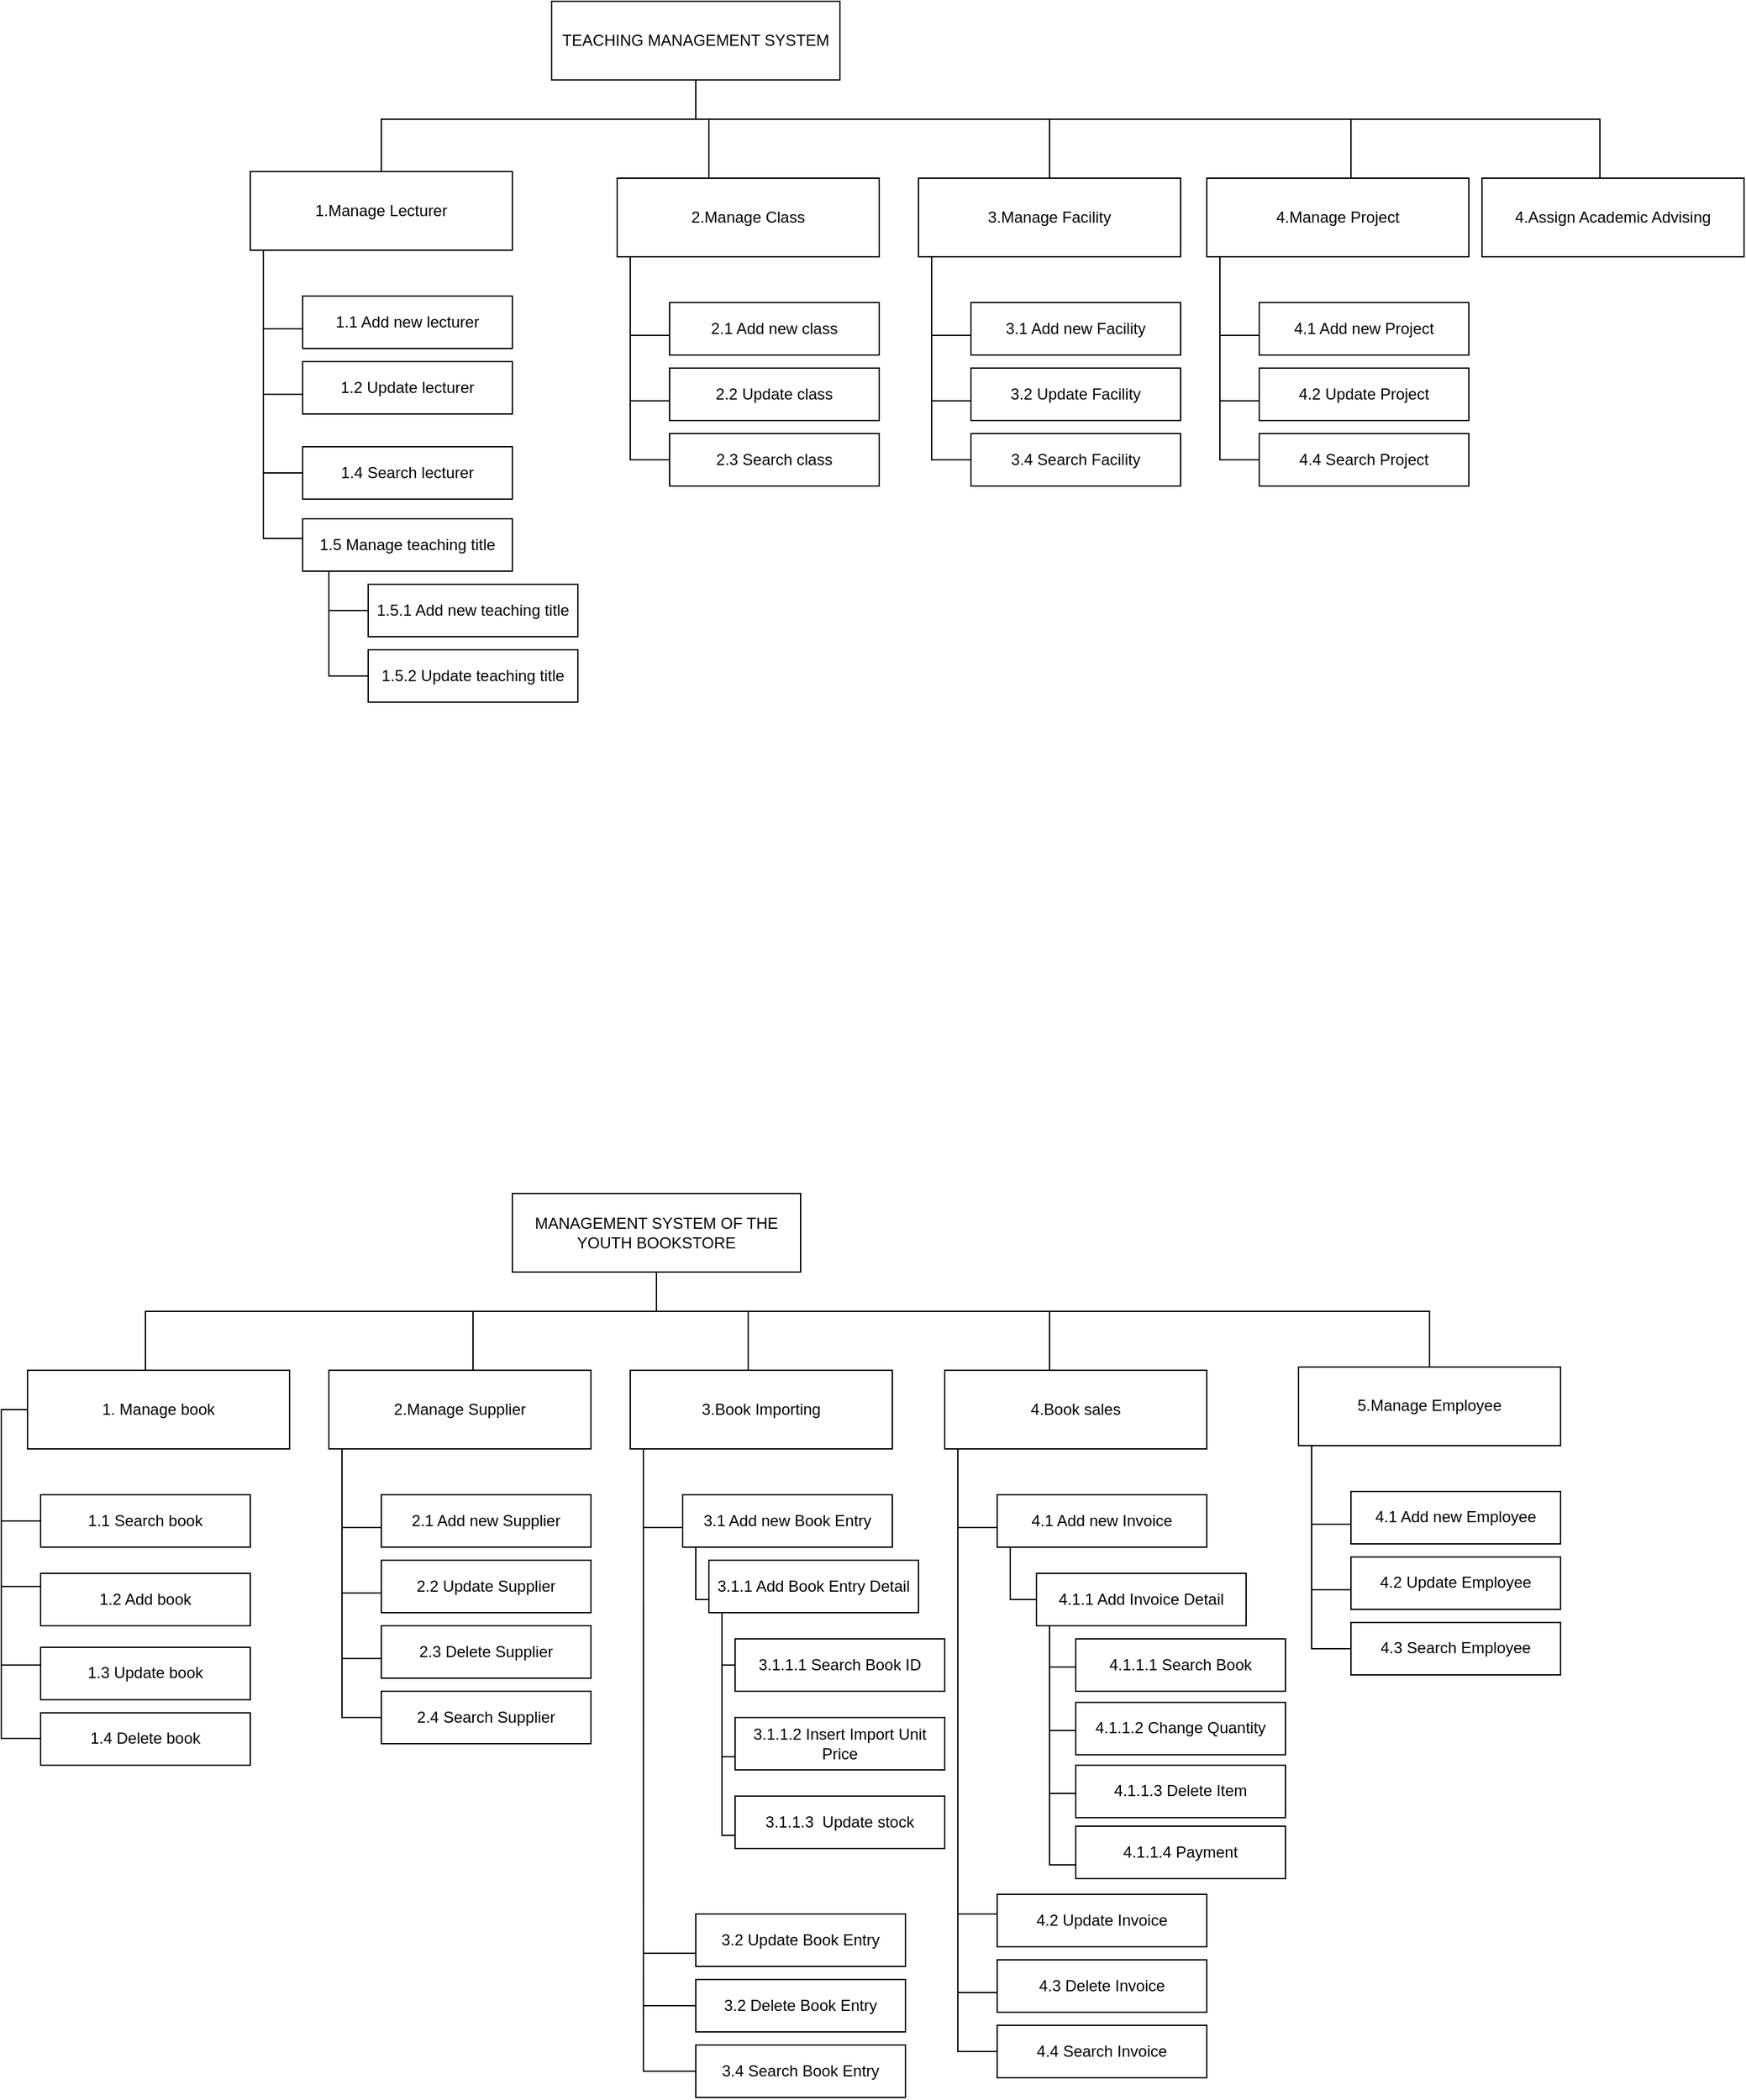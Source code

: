 <mxfile version="24.0.7" type="github">
  <diagram name="Page-1" id="-aXR3FrqBCDi08cUt0UD">
    <mxGraphModel dx="979" dy="523" grid="1" gridSize="10" guides="1" tooltips="1" connect="1" arrows="1" fold="1" page="1" pageScale="1" pageWidth="1100" pageHeight="850" math="0" shadow="0">
      <root>
        <mxCell id="0" />
        <mxCell id="1" parent="0" />
        <mxCell id="pVhsyQmwhBmhRLSk4NZo-1" value="TEACHING MANAGEMENT SYSTEM" style="rounded=0;whiteSpace=wrap;html=1;" parent="1" vertex="1">
          <mxGeometry x="450" y="10" width="220" height="60" as="geometry" />
        </mxCell>
        <mxCell id="pVhsyQmwhBmhRLSk4NZo-5" style="edgeStyle=orthogonalEdgeStyle;rounded=0;orthogonalLoop=1;jettySize=auto;html=1;endArrow=none;endFill=0;" parent="1" source="pVhsyQmwhBmhRLSk4NZo-2" target="pVhsyQmwhBmhRLSk4NZo-4" edge="1">
          <mxGeometry relative="1" as="geometry">
            <Array as="points">
              <mxPoint x="230" y="260" />
            </Array>
          </mxGeometry>
        </mxCell>
        <mxCell id="pVhsyQmwhBmhRLSk4NZo-2" value="1.Manage Lecturer" style="rounded=0;whiteSpace=wrap;html=1;" parent="1" vertex="1">
          <mxGeometry x="220" y="140" width="200" height="60" as="geometry" />
        </mxCell>
        <mxCell id="pVhsyQmwhBmhRLSk4NZo-3" value="" style="endArrow=none;html=1;rounded=0;edgeStyle=orthogonalEdgeStyle;" parent="1" source="pVhsyQmwhBmhRLSk4NZo-2" target="pVhsyQmwhBmhRLSk4NZo-1" edge="1">
          <mxGeometry width="50" height="50" relative="1" as="geometry">
            <mxPoint x="440" y="180" as="sourcePoint" />
            <mxPoint x="490" y="130" as="targetPoint" />
            <Array as="points">
              <mxPoint x="320" y="100" />
              <mxPoint x="560" y="100" />
            </Array>
          </mxGeometry>
        </mxCell>
        <mxCell id="pVhsyQmwhBmhRLSk4NZo-4" value="1.1 Add new lecturer" style="rounded=0;whiteSpace=wrap;html=1;" parent="1" vertex="1">
          <mxGeometry x="260" y="235" width="160" height="40" as="geometry" />
        </mxCell>
        <mxCell id="pVhsyQmwhBmhRLSk4NZo-6" value="1.2 Update lecturer" style="rounded=0;whiteSpace=wrap;html=1;" parent="1" vertex="1">
          <mxGeometry x="260" y="285" width="160" height="40" as="geometry" />
        </mxCell>
        <mxCell id="pVhsyQmwhBmhRLSk4NZo-8" value="1.4 Search lecturer" style="rounded=0;whiteSpace=wrap;html=1;" parent="1" vertex="1">
          <mxGeometry x="260" y="350" width="160" height="40" as="geometry" />
        </mxCell>
        <mxCell id="pVhsyQmwhBmhRLSk4NZo-9" style="edgeStyle=orthogonalEdgeStyle;rounded=0;orthogonalLoop=1;jettySize=auto;html=1;endArrow=none;endFill=0;" parent="1" source="pVhsyQmwhBmhRLSk4NZo-2" target="pVhsyQmwhBmhRLSk4NZo-6" edge="1">
          <mxGeometry relative="1" as="geometry">
            <mxPoint x="240" y="210" as="sourcePoint" />
            <mxPoint x="270" y="280" as="targetPoint" />
            <Array as="points">
              <mxPoint x="230" y="310" />
            </Array>
          </mxGeometry>
        </mxCell>
        <mxCell id="pVhsyQmwhBmhRLSk4NZo-11" style="edgeStyle=orthogonalEdgeStyle;rounded=0;orthogonalLoop=1;jettySize=auto;html=1;endArrow=none;endFill=0;" parent="1" source="pVhsyQmwhBmhRLSk4NZo-2" target="pVhsyQmwhBmhRLSk4NZo-8" edge="1">
          <mxGeometry relative="1" as="geometry">
            <mxPoint x="240" y="210" as="sourcePoint" />
            <mxPoint x="270" y="380" as="targetPoint" />
            <Array as="points">
              <mxPoint x="230" y="370" />
            </Array>
          </mxGeometry>
        </mxCell>
        <mxCell id="pVhsyQmwhBmhRLSk4NZo-12" value="1.5 Manage teaching title" style="rounded=0;whiteSpace=wrap;html=1;" parent="1" vertex="1">
          <mxGeometry x="260" y="405" width="160" height="40" as="geometry" />
        </mxCell>
        <mxCell id="pVhsyQmwhBmhRLSk4NZo-13" style="edgeStyle=orthogonalEdgeStyle;rounded=0;orthogonalLoop=1;jettySize=auto;html=1;endArrow=none;endFill=0;" parent="1" source="pVhsyQmwhBmhRLSk4NZo-2" target="pVhsyQmwhBmhRLSk4NZo-12" edge="1">
          <mxGeometry relative="1" as="geometry">
            <mxPoint x="230" y="250" as="sourcePoint" />
            <mxPoint x="260" y="460" as="targetPoint" />
            <Array as="points">
              <mxPoint x="230" y="420" />
            </Array>
          </mxGeometry>
        </mxCell>
        <mxCell id="pVhsyQmwhBmhRLSk4NZo-14" value="1.5.1 Add new teaching title" style="rounded=0;whiteSpace=wrap;html=1;" parent="1" vertex="1">
          <mxGeometry x="310" y="455" width="160" height="40" as="geometry" />
        </mxCell>
        <mxCell id="pVhsyQmwhBmhRLSk4NZo-15" style="edgeStyle=orthogonalEdgeStyle;rounded=0;orthogonalLoop=1;jettySize=auto;html=1;endArrow=none;endFill=0;" parent="1" source="pVhsyQmwhBmhRLSk4NZo-12" edge="1">
          <mxGeometry relative="1" as="geometry">
            <mxPoint x="280" y="215" as="sourcePoint" />
            <mxPoint x="310" y="475" as="targetPoint" />
            <Array as="points">
              <mxPoint x="280" y="475" />
            </Array>
          </mxGeometry>
        </mxCell>
        <mxCell id="pVhsyQmwhBmhRLSk4NZo-16" value="1.5.2 Update teaching title" style="rounded=0;whiteSpace=wrap;html=1;" parent="1" vertex="1">
          <mxGeometry x="310" y="505" width="160" height="40" as="geometry" />
        </mxCell>
        <mxCell id="pVhsyQmwhBmhRLSk4NZo-17" style="edgeStyle=orthogonalEdgeStyle;rounded=0;orthogonalLoop=1;jettySize=auto;html=1;endArrow=none;endFill=0;" parent="1" source="pVhsyQmwhBmhRLSk4NZo-12" edge="1">
          <mxGeometry relative="1" as="geometry">
            <mxPoint x="280" y="495" as="sourcePoint" />
            <mxPoint x="310" y="525" as="targetPoint" />
            <Array as="points">
              <mxPoint x="280" y="525" />
            </Array>
          </mxGeometry>
        </mxCell>
        <mxCell id="pVhsyQmwhBmhRLSk4NZo-18" style="edgeStyle=orthogonalEdgeStyle;rounded=0;orthogonalLoop=1;jettySize=auto;html=1;endArrow=none;endFill=0;" parent="1" source="pVhsyQmwhBmhRLSk4NZo-19" target="pVhsyQmwhBmhRLSk4NZo-20" edge="1">
          <mxGeometry relative="1" as="geometry">
            <Array as="points">
              <mxPoint x="510" y="265" />
            </Array>
          </mxGeometry>
        </mxCell>
        <mxCell id="pVhsyQmwhBmhRLSk4NZo-19" value="2.Manage Class" style="rounded=0;whiteSpace=wrap;html=1;" parent="1" vertex="1">
          <mxGeometry x="500" y="145" width="200" height="60" as="geometry" />
        </mxCell>
        <mxCell id="pVhsyQmwhBmhRLSk4NZo-20" value="2.1 Add new class" style="rounded=0;whiteSpace=wrap;html=1;" parent="1" vertex="1">
          <mxGeometry x="540" y="240" width="160" height="40" as="geometry" />
        </mxCell>
        <mxCell id="pVhsyQmwhBmhRLSk4NZo-21" value="2.2 Update class" style="rounded=0;whiteSpace=wrap;html=1;" parent="1" vertex="1">
          <mxGeometry x="540" y="290" width="160" height="40" as="geometry" />
        </mxCell>
        <mxCell id="pVhsyQmwhBmhRLSk4NZo-22" value="2.3 Search class" style="rounded=0;whiteSpace=wrap;html=1;" parent="1" vertex="1">
          <mxGeometry x="540" y="340" width="160" height="40" as="geometry" />
        </mxCell>
        <mxCell id="pVhsyQmwhBmhRLSk4NZo-24" style="edgeStyle=orthogonalEdgeStyle;rounded=0;orthogonalLoop=1;jettySize=auto;html=1;endArrow=none;endFill=0;" parent="1" source="pVhsyQmwhBmhRLSk4NZo-19" target="pVhsyQmwhBmhRLSk4NZo-21" edge="1">
          <mxGeometry relative="1" as="geometry">
            <mxPoint x="520" y="215" as="sourcePoint" />
            <mxPoint x="550" y="285" as="targetPoint" />
            <Array as="points">
              <mxPoint x="510" y="315" />
            </Array>
          </mxGeometry>
        </mxCell>
        <mxCell id="pVhsyQmwhBmhRLSk4NZo-25" style="edgeStyle=orthogonalEdgeStyle;rounded=0;orthogonalLoop=1;jettySize=auto;html=1;endArrow=none;endFill=0;" parent="1" source="pVhsyQmwhBmhRLSk4NZo-19" target="pVhsyQmwhBmhRLSk4NZo-22" edge="1">
          <mxGeometry relative="1" as="geometry">
            <mxPoint x="520" y="215" as="sourcePoint" />
            <mxPoint x="550" y="335" as="targetPoint" />
            <Array as="points">
              <mxPoint x="510" y="360" />
            </Array>
          </mxGeometry>
        </mxCell>
        <mxCell id="pVhsyQmwhBmhRLSk4NZo-33" value="" style="endArrow=none;html=1;rounded=0;edgeStyle=orthogonalEdgeStyle;" parent="1" source="pVhsyQmwhBmhRLSk4NZo-19" target="pVhsyQmwhBmhRLSk4NZo-1" edge="1">
          <mxGeometry width="50" height="50" relative="1" as="geometry">
            <mxPoint x="370" y="140" as="sourcePoint" />
            <mxPoint x="610" y="70" as="targetPoint" />
            <Array as="points">
              <mxPoint x="570" y="100" />
              <mxPoint x="560" y="100" />
            </Array>
          </mxGeometry>
        </mxCell>
        <mxCell id="pVhsyQmwhBmhRLSk4NZo-34" style="edgeStyle=orthogonalEdgeStyle;rounded=0;orthogonalLoop=1;jettySize=auto;html=1;endArrow=none;endFill=0;" parent="1" source="pVhsyQmwhBmhRLSk4NZo-35" target="pVhsyQmwhBmhRLSk4NZo-36" edge="1">
          <mxGeometry relative="1" as="geometry">
            <Array as="points">
              <mxPoint x="740" y="264.98" />
            </Array>
          </mxGeometry>
        </mxCell>
        <mxCell id="pVhsyQmwhBmhRLSk4NZo-35" value="3.Manage Facility" style="rounded=0;whiteSpace=wrap;html=1;" parent="1" vertex="1">
          <mxGeometry x="730" y="144.98" width="200" height="60" as="geometry" />
        </mxCell>
        <mxCell id="pVhsyQmwhBmhRLSk4NZo-36" value="3.1 Add new Facility" style="rounded=0;whiteSpace=wrap;html=1;" parent="1" vertex="1">
          <mxGeometry x="770" y="239.98" width="160" height="40" as="geometry" />
        </mxCell>
        <mxCell id="pVhsyQmwhBmhRLSk4NZo-37" value="3.2 Update Facility" style="rounded=0;whiteSpace=wrap;html=1;" parent="1" vertex="1">
          <mxGeometry x="770" y="289.98" width="160" height="40" as="geometry" />
        </mxCell>
        <mxCell id="pVhsyQmwhBmhRLSk4NZo-39" value="3.4 Search Facility" style="rounded=0;whiteSpace=wrap;html=1;" parent="1" vertex="1">
          <mxGeometry x="770" y="340" width="160" height="40" as="geometry" />
        </mxCell>
        <mxCell id="pVhsyQmwhBmhRLSk4NZo-40" style="edgeStyle=orthogonalEdgeStyle;rounded=0;orthogonalLoop=1;jettySize=auto;html=1;endArrow=none;endFill=0;" parent="1" source="pVhsyQmwhBmhRLSk4NZo-35" target="pVhsyQmwhBmhRLSk4NZo-37" edge="1">
          <mxGeometry relative="1" as="geometry">
            <mxPoint x="750" y="214.98" as="sourcePoint" />
            <mxPoint x="780" y="284.98" as="targetPoint" />
            <Array as="points">
              <mxPoint x="740" y="314.98" />
            </Array>
          </mxGeometry>
        </mxCell>
        <mxCell id="pVhsyQmwhBmhRLSk4NZo-42" style="edgeStyle=orthogonalEdgeStyle;rounded=0;orthogonalLoop=1;jettySize=auto;html=1;endArrow=none;endFill=0;" parent="1" source="pVhsyQmwhBmhRLSk4NZo-35" target="pVhsyQmwhBmhRLSk4NZo-39" edge="1">
          <mxGeometry relative="1" as="geometry">
            <mxPoint x="750" y="214.98" as="sourcePoint" />
            <mxPoint x="780" y="384.98" as="targetPoint" />
            <Array as="points">
              <mxPoint x="740" y="360" />
            </Array>
          </mxGeometry>
        </mxCell>
        <mxCell id="pVhsyQmwhBmhRLSk4NZo-44" value="" style="endArrow=none;html=1;rounded=0;edgeStyle=orthogonalEdgeStyle;" parent="1" source="pVhsyQmwhBmhRLSk4NZo-35" target="pVhsyQmwhBmhRLSk4NZo-1" edge="1">
          <mxGeometry width="50" height="50" relative="1" as="geometry">
            <mxPoint x="580" y="155" as="sourcePoint" />
            <mxPoint x="570" y="-10" as="targetPoint" />
            <Array as="points">
              <mxPoint x="830" y="100" />
              <mxPoint x="560" y="100" />
            </Array>
          </mxGeometry>
        </mxCell>
        <mxCell id="pVhsyQmwhBmhRLSk4NZo-45" style="edgeStyle=orthogonalEdgeStyle;rounded=0;orthogonalLoop=1;jettySize=auto;html=1;endArrow=none;endFill=0;" parent="1" source="pVhsyQmwhBmhRLSk4NZo-46" target="pVhsyQmwhBmhRLSk4NZo-47" edge="1">
          <mxGeometry relative="1" as="geometry">
            <Array as="points">
              <mxPoint x="960" y="265" />
            </Array>
          </mxGeometry>
        </mxCell>
        <mxCell id="pVhsyQmwhBmhRLSk4NZo-46" value="4.Manage Project" style="rounded=0;whiteSpace=wrap;html=1;" parent="1" vertex="1">
          <mxGeometry x="950" y="145" width="200" height="60" as="geometry" />
        </mxCell>
        <mxCell id="pVhsyQmwhBmhRLSk4NZo-47" value="4.1 Add new Project" style="rounded=0;whiteSpace=wrap;html=1;" parent="1" vertex="1">
          <mxGeometry x="990" y="240" width="160" height="40" as="geometry" />
        </mxCell>
        <mxCell id="pVhsyQmwhBmhRLSk4NZo-48" value="4.2 Update Project" style="rounded=0;whiteSpace=wrap;html=1;" parent="1" vertex="1">
          <mxGeometry x="990" y="290" width="160" height="40" as="geometry" />
        </mxCell>
        <mxCell id="pVhsyQmwhBmhRLSk4NZo-49" value="4.4 Search Project" style="rounded=0;whiteSpace=wrap;html=1;" parent="1" vertex="1">
          <mxGeometry x="990" y="340.02" width="160" height="40" as="geometry" />
        </mxCell>
        <mxCell id="pVhsyQmwhBmhRLSk4NZo-50" style="edgeStyle=orthogonalEdgeStyle;rounded=0;orthogonalLoop=1;jettySize=auto;html=1;endArrow=none;endFill=0;" parent="1" source="pVhsyQmwhBmhRLSk4NZo-46" target="pVhsyQmwhBmhRLSk4NZo-48" edge="1">
          <mxGeometry relative="1" as="geometry">
            <mxPoint x="970" y="215" as="sourcePoint" />
            <mxPoint x="1000" y="285" as="targetPoint" />
            <Array as="points">
              <mxPoint x="960" y="315" />
            </Array>
          </mxGeometry>
        </mxCell>
        <mxCell id="pVhsyQmwhBmhRLSk4NZo-51" style="edgeStyle=orthogonalEdgeStyle;rounded=0;orthogonalLoop=1;jettySize=auto;html=1;endArrow=none;endFill=0;" parent="1" source="pVhsyQmwhBmhRLSk4NZo-46" target="pVhsyQmwhBmhRLSk4NZo-49" edge="1">
          <mxGeometry relative="1" as="geometry">
            <mxPoint x="970" y="215" as="sourcePoint" />
            <mxPoint x="1000" y="385" as="targetPoint" />
            <Array as="points">
              <mxPoint x="960" y="360.02" />
            </Array>
          </mxGeometry>
        </mxCell>
        <mxCell id="pVhsyQmwhBmhRLSk4NZo-52" value="" style="endArrow=none;html=1;rounded=0;edgeStyle=orthogonalEdgeStyle;" parent="1" source="pVhsyQmwhBmhRLSk4NZo-46" target="pVhsyQmwhBmhRLSk4NZo-1" edge="1">
          <mxGeometry width="50" height="50" relative="1" as="geometry">
            <mxPoint x="840" y="155" as="sourcePoint" />
            <mxPoint x="570" y="80" as="targetPoint" />
            <Array as="points">
              <mxPoint x="1060" y="100" />
              <mxPoint x="560" y="100" />
            </Array>
          </mxGeometry>
        </mxCell>
        <mxCell id="pVhsyQmwhBmhRLSk4NZo-53" value="4.Assign Academic Advising" style="rounded=0;whiteSpace=wrap;html=1;" parent="1" vertex="1">
          <mxGeometry x="1160" y="144.98" width="200" height="60" as="geometry" />
        </mxCell>
        <mxCell id="pVhsyQmwhBmhRLSk4NZo-54" value="" style="endArrow=none;html=1;rounded=0;edgeStyle=orthogonalEdgeStyle;" parent="1" source="pVhsyQmwhBmhRLSk4NZo-53" edge="1">
          <mxGeometry width="50" height="50" relative="1" as="geometry">
            <mxPoint x="1070" y="145" as="sourcePoint" />
            <mxPoint x="570" y="70" as="targetPoint" />
            <Array as="points">
              <mxPoint x="1250" y="100" />
              <mxPoint x="560" y="100" />
              <mxPoint x="560" y="70" />
            </Array>
          </mxGeometry>
        </mxCell>
        <mxCell id="pVhsyQmwhBmhRLSk4NZo-55" value="MANAGEMENT SYSTEM OF THE YOUTH BOOKSTORE" style="rounded=0;whiteSpace=wrap;html=1;" parent="1" vertex="1">
          <mxGeometry x="420" y="920" width="220" height="60" as="geometry" />
        </mxCell>
        <mxCell id="pVhsyQmwhBmhRLSk4NZo-56" style="edgeStyle=orthogonalEdgeStyle;rounded=0;orthogonalLoop=1;jettySize=auto;html=1;endArrow=none;endFill=0;" parent="1" source="pVhsyQmwhBmhRLSk4NZo-57" target="pVhsyQmwhBmhRLSk4NZo-61" edge="1">
          <mxGeometry relative="1" as="geometry">
            <Array as="points">
              <mxPoint x="30" y="1085" />
              <mxPoint x="30" y="1170" />
            </Array>
          </mxGeometry>
        </mxCell>
        <mxCell id="pVhsyQmwhBmhRLSk4NZo-57" value="1. Manage book" style="rounded=0;whiteSpace=wrap;html=1;" parent="1" vertex="1">
          <mxGeometry x="50" y="1055" width="200" height="60" as="geometry" />
        </mxCell>
        <mxCell id="pVhsyQmwhBmhRLSk4NZo-58" value="" style="endArrow=none;html=1;rounded=0;edgeStyle=orthogonalEdgeStyle;" parent="1" source="pVhsyQmwhBmhRLSk4NZo-57" target="pVhsyQmwhBmhRLSk4NZo-55" edge="1">
          <mxGeometry width="50" height="50" relative="1" as="geometry">
            <mxPoint x="410" y="1090" as="sourcePoint" />
            <mxPoint x="460" y="1040" as="targetPoint" />
            <Array as="points">
              <mxPoint x="140" y="1010" />
              <mxPoint x="530" y="1010" />
            </Array>
          </mxGeometry>
        </mxCell>
        <mxCell id="pVhsyQmwhBmhRLSk4NZo-59" value="1.2 Add book" style="rounded=0;whiteSpace=wrap;html=1;" parent="1" vertex="1">
          <mxGeometry x="60" y="1210" width="160" height="40" as="geometry" />
        </mxCell>
        <mxCell id="pVhsyQmwhBmhRLSk4NZo-60" value="1.3 Update book" style="rounded=0;whiteSpace=wrap;html=1;" parent="1" vertex="1">
          <mxGeometry x="60" y="1266.45" width="160" height="40" as="geometry" />
        </mxCell>
        <mxCell id="pVhsyQmwhBmhRLSk4NZo-61" value="1.1 Search book" style="rounded=0;whiteSpace=wrap;html=1;" parent="1" vertex="1">
          <mxGeometry x="60" y="1149.98" width="160" height="40" as="geometry" />
        </mxCell>
        <mxCell id="pVhsyQmwhBmhRLSk4NZo-62" style="edgeStyle=orthogonalEdgeStyle;rounded=0;orthogonalLoop=1;jettySize=auto;html=1;endArrow=none;endFill=0;" parent="1" source="pVhsyQmwhBmhRLSk4NZo-57" target="pVhsyQmwhBmhRLSk4NZo-59" edge="1">
          <mxGeometry relative="1" as="geometry">
            <mxPoint x="40" y="1120" as="sourcePoint" />
            <mxPoint x="70" y="1190" as="targetPoint" />
            <Array as="points">
              <mxPoint x="30" y="1220" />
            </Array>
          </mxGeometry>
        </mxCell>
        <mxCell id="pVhsyQmwhBmhRLSk4NZo-63" style="edgeStyle=orthogonalEdgeStyle;rounded=0;orthogonalLoop=1;jettySize=auto;html=1;endArrow=none;endFill=0;" parent="1" source="pVhsyQmwhBmhRLSk4NZo-57" target="pVhsyQmwhBmhRLSk4NZo-60" edge="1">
          <mxGeometry relative="1" as="geometry">
            <mxPoint x="50" y="1397.51" as="sourcePoint" />
            <mxPoint x="70" y="1707.51" as="targetPoint" />
            <Array as="points">
              <mxPoint x="30" y="1085" />
              <mxPoint x="30" y="1280" />
            </Array>
          </mxGeometry>
        </mxCell>
        <mxCell id="pVhsyQmwhBmhRLSk4NZo-65" style="edgeStyle=orthogonalEdgeStyle;rounded=0;orthogonalLoop=1;jettySize=auto;html=1;endArrow=none;endFill=0;" parent="1" source="pVhsyQmwhBmhRLSk4NZo-57" edge="1" target="pVhsyQmwhBmhRLSk4NZo-96">
          <mxGeometry relative="1" as="geometry">
            <mxPoint x="50" y="1397.51" as="sourcePoint" />
            <mxPoint x="60" y="1747.51" as="targetPoint" />
            <Array as="points">
              <mxPoint x="30" y="1085" />
              <mxPoint x="30" y="1336" />
            </Array>
          </mxGeometry>
        </mxCell>
        <mxCell id="pVhsyQmwhBmhRLSk4NZo-70" style="edgeStyle=orthogonalEdgeStyle;rounded=0;orthogonalLoop=1;jettySize=auto;html=1;endArrow=none;endFill=0;" parent="1" source="pVhsyQmwhBmhRLSk4NZo-71" target="pVhsyQmwhBmhRLSk4NZo-72" edge="1">
          <mxGeometry relative="1" as="geometry">
            <Array as="points">
              <mxPoint x="290" y="1174.98" />
            </Array>
          </mxGeometry>
        </mxCell>
        <mxCell id="pVhsyQmwhBmhRLSk4NZo-71" value="2.Manage Supplier" style="rounded=0;whiteSpace=wrap;html=1;" parent="1" vertex="1">
          <mxGeometry x="280" y="1054.98" width="200" height="60" as="geometry" />
        </mxCell>
        <mxCell id="pVhsyQmwhBmhRLSk4NZo-72" value="2.1 Add new Supplier" style="rounded=0;whiteSpace=wrap;html=1;" parent="1" vertex="1">
          <mxGeometry x="320" y="1149.98" width="160" height="40" as="geometry" />
        </mxCell>
        <mxCell id="pVhsyQmwhBmhRLSk4NZo-73" value="2.2 Update Supplier" style="rounded=0;whiteSpace=wrap;html=1;" parent="1" vertex="1">
          <mxGeometry x="320" y="1199.98" width="160" height="40" as="geometry" />
        </mxCell>
        <mxCell id="pVhsyQmwhBmhRLSk4NZo-74" value="2.4 Search Supplier" style="rounded=0;whiteSpace=wrap;html=1;" parent="1" vertex="1">
          <mxGeometry x="320" y="1300" width="160" height="40" as="geometry" />
        </mxCell>
        <mxCell id="pVhsyQmwhBmhRLSk4NZo-75" style="edgeStyle=orthogonalEdgeStyle;rounded=0;orthogonalLoop=1;jettySize=auto;html=1;endArrow=none;endFill=0;" parent="1" source="pVhsyQmwhBmhRLSk4NZo-71" target="pVhsyQmwhBmhRLSk4NZo-73" edge="1">
          <mxGeometry relative="1" as="geometry">
            <mxPoint x="300" y="1124.98" as="sourcePoint" />
            <mxPoint x="330" y="1194.98" as="targetPoint" />
            <Array as="points">
              <mxPoint x="290" y="1224.98" />
            </Array>
          </mxGeometry>
        </mxCell>
        <mxCell id="pVhsyQmwhBmhRLSk4NZo-76" style="edgeStyle=orthogonalEdgeStyle;rounded=0;orthogonalLoop=1;jettySize=auto;html=1;endArrow=none;endFill=0;" parent="1" source="pVhsyQmwhBmhRLSk4NZo-71" target="pVhsyQmwhBmhRLSk4NZo-74" edge="1">
          <mxGeometry relative="1" as="geometry">
            <mxPoint x="300" y="1124.98" as="sourcePoint" />
            <mxPoint x="330" y="1244.98" as="targetPoint" />
            <Array as="points">
              <mxPoint x="290" y="1320" />
            </Array>
          </mxGeometry>
        </mxCell>
        <mxCell id="pVhsyQmwhBmhRLSk4NZo-77" value="" style="endArrow=none;html=1;rounded=0;edgeStyle=orthogonalEdgeStyle;" parent="1" source="pVhsyQmwhBmhRLSk4NZo-71" target="pVhsyQmwhBmhRLSk4NZo-55" edge="1">
          <mxGeometry width="50" height="50" relative="1" as="geometry">
            <mxPoint x="340" y="1050" as="sourcePoint" />
            <mxPoint x="580" y="980" as="targetPoint" />
            <Array as="points">
              <mxPoint x="390" y="1010" />
              <mxPoint x="530" y="1010" />
            </Array>
          </mxGeometry>
        </mxCell>
        <mxCell id="pVhsyQmwhBmhRLSk4NZo-78" style="edgeStyle=orthogonalEdgeStyle;rounded=0;orthogonalLoop=1;jettySize=auto;html=1;endArrow=none;endFill=0;" parent="1" source="pVhsyQmwhBmhRLSk4NZo-79" target="pVhsyQmwhBmhRLSk4NZo-80" edge="1">
          <mxGeometry relative="1" as="geometry">
            <Array as="points">
              <mxPoint x="520" y="1175" />
            </Array>
          </mxGeometry>
        </mxCell>
        <mxCell id="pVhsyQmwhBmhRLSk4NZo-79" value="3.Book Importing" style="rounded=0;whiteSpace=wrap;html=1;" parent="1" vertex="1">
          <mxGeometry x="510" y="1055" width="200" height="60" as="geometry" />
        </mxCell>
        <mxCell id="pVhsyQmwhBmhRLSk4NZo-80" value="3.1 Add new Book Entry" style="rounded=0;whiteSpace=wrap;html=1;" parent="1" vertex="1">
          <mxGeometry x="550" y="1150" width="160" height="40" as="geometry" />
        </mxCell>
        <mxCell id="pVhsyQmwhBmhRLSk4NZo-81" value="3.2 Update Book Entry" style="rounded=0;whiteSpace=wrap;html=1;" parent="1" vertex="1">
          <mxGeometry x="560.02" y="1470.02" width="160" height="40" as="geometry" />
        </mxCell>
        <mxCell id="pVhsyQmwhBmhRLSk4NZo-82" value="3.4 Search Book Entry" style="rounded=0;whiteSpace=wrap;html=1;" parent="1" vertex="1">
          <mxGeometry x="560.02" y="1570.02" width="160" height="40" as="geometry" />
        </mxCell>
        <mxCell id="pVhsyQmwhBmhRLSk4NZo-83" style="edgeStyle=orthogonalEdgeStyle;rounded=0;orthogonalLoop=1;jettySize=auto;html=1;endArrow=none;endFill=0;" parent="1" target="pVhsyQmwhBmhRLSk4NZo-81" edge="1">
          <mxGeometry relative="1" as="geometry">
            <mxPoint x="520.049" y="1235.02" as="sourcePoint" />
            <mxPoint x="560.02" y="1315.02" as="targetPoint" />
            <Array as="points">
              <mxPoint x="520.02" y="1500.02" />
            </Array>
          </mxGeometry>
        </mxCell>
        <mxCell id="pVhsyQmwhBmhRLSk4NZo-84" style="edgeStyle=orthogonalEdgeStyle;rounded=0;orthogonalLoop=1;jettySize=auto;html=1;endArrow=none;endFill=0;" parent="1" source="pVhsyQmwhBmhRLSk4NZo-79" target="pVhsyQmwhBmhRLSk4NZo-82" edge="1">
          <mxGeometry relative="1" as="geometry">
            <mxPoint x="519.986" y="990" as="sourcePoint" />
            <mxPoint x="560.02" y="1415.02" as="targetPoint" />
            <Array as="points">
              <mxPoint x="520" y="1590" />
            </Array>
          </mxGeometry>
        </mxCell>
        <mxCell id="pVhsyQmwhBmhRLSk4NZo-85" value="" style="endArrow=none;html=1;rounded=0;edgeStyle=orthogonalEdgeStyle;" parent="1" source="pVhsyQmwhBmhRLSk4NZo-79" target="pVhsyQmwhBmhRLSk4NZo-55" edge="1">
          <mxGeometry width="50" height="50" relative="1" as="geometry">
            <mxPoint x="550" y="1065" as="sourcePoint" />
            <mxPoint x="540" y="900" as="targetPoint" />
            <Array as="points">
              <mxPoint x="600" y="1010" />
              <mxPoint x="530" y="1010" />
            </Array>
          </mxGeometry>
        </mxCell>
        <mxCell id="pVhsyQmwhBmhRLSk4NZo-86" style="edgeStyle=orthogonalEdgeStyle;rounded=0;orthogonalLoop=1;jettySize=auto;html=1;endArrow=none;endFill=0;" parent="1" source="pVhsyQmwhBmhRLSk4NZo-87" target="pVhsyQmwhBmhRLSk4NZo-88" edge="1">
          <mxGeometry relative="1" as="geometry">
            <Array as="points">
              <mxPoint x="760" y="1175" />
            </Array>
          </mxGeometry>
        </mxCell>
        <mxCell id="pVhsyQmwhBmhRLSk4NZo-87" value="4.Book sales" style="rounded=0;whiteSpace=wrap;html=1;" parent="1" vertex="1">
          <mxGeometry x="750" y="1055" width="200" height="60" as="geometry" />
        </mxCell>
        <mxCell id="pVhsyQmwhBmhRLSk4NZo-88" value="4.1 Add new Invoice" style="rounded=0;whiteSpace=wrap;html=1;" parent="1" vertex="1">
          <mxGeometry x="790" y="1150" width="160" height="40" as="geometry" />
        </mxCell>
        <mxCell id="pVhsyQmwhBmhRLSk4NZo-89" value="4.2 Update Invoice" style="rounded=0;whiteSpace=wrap;html=1;" parent="1" vertex="1">
          <mxGeometry x="790" y="1455.02" width="160" height="40" as="geometry" />
        </mxCell>
        <mxCell id="pVhsyQmwhBmhRLSk4NZo-90" value="4.4 Search Invoice" style="rounded=0;whiteSpace=wrap;html=1;" parent="1" vertex="1">
          <mxGeometry x="790" y="1555.02" width="160" height="40" as="geometry" />
        </mxCell>
        <mxCell id="pVhsyQmwhBmhRLSk4NZo-91" style="edgeStyle=orthogonalEdgeStyle;rounded=0;orthogonalLoop=1;jettySize=auto;html=1;endArrow=none;endFill=0;" parent="1" target="0SytIEGFfIwsz0rce6hZ-8" edge="1">
          <mxGeometry relative="1" as="geometry">
            <mxPoint x="760" y="1463.45" as="sourcePoint" />
            <mxPoint x="800" y="1543.45" as="targetPoint" />
            <Array as="points">
              <mxPoint x="760" y="1530" />
            </Array>
          </mxGeometry>
        </mxCell>
        <mxCell id="pVhsyQmwhBmhRLSk4NZo-92" style="edgeStyle=orthogonalEdgeStyle;rounded=0;orthogonalLoop=1;jettySize=auto;html=1;endArrow=none;endFill=0;" parent="1" source="pVhsyQmwhBmhRLSk4NZo-87" target="pVhsyQmwhBmhRLSk4NZo-90" edge="1">
          <mxGeometry relative="1" as="geometry">
            <mxPoint x="759.966" y="965" as="sourcePoint" />
            <mxPoint x="800" y="1643.45" as="targetPoint" />
            <Array as="points">
              <mxPoint x="760" y="1575" />
            </Array>
          </mxGeometry>
        </mxCell>
        <mxCell id="pVhsyQmwhBmhRLSk4NZo-93" value="" style="endArrow=none;html=1;rounded=0;edgeStyle=orthogonalEdgeStyle;" parent="1" source="pVhsyQmwhBmhRLSk4NZo-87" target="pVhsyQmwhBmhRLSk4NZo-55" edge="1">
          <mxGeometry width="50" height="50" relative="1" as="geometry">
            <mxPoint x="810" y="1065" as="sourcePoint" />
            <mxPoint x="540" y="990" as="targetPoint" />
            <Array as="points">
              <mxPoint x="830" y="1010" />
              <mxPoint x="530" y="1010" />
            </Array>
          </mxGeometry>
        </mxCell>
        <mxCell id="pVhsyQmwhBmhRLSk4NZo-96" value="1.4 Delete book" style="rounded=0;whiteSpace=wrap;html=1;" parent="1" vertex="1">
          <mxGeometry x="60" y="1316.45" width="160" height="40" as="geometry" />
        </mxCell>
        <mxCell id="0SytIEGFfIwsz0rce6hZ-1" value="2.3 Delete Supplier" style="rounded=0;whiteSpace=wrap;html=1;" vertex="1" parent="1">
          <mxGeometry x="320" y="1250" width="160" height="40" as="geometry" />
        </mxCell>
        <mxCell id="0SytIEGFfIwsz0rce6hZ-2" style="edgeStyle=orthogonalEdgeStyle;rounded=0;orthogonalLoop=1;jettySize=auto;html=1;endArrow=none;endFill=0;" edge="1" parent="1" source="pVhsyQmwhBmhRLSk4NZo-71">
          <mxGeometry relative="1" as="geometry">
            <mxPoint x="290" y="1164.98" as="sourcePoint" />
            <mxPoint x="320" y="1274.98" as="targetPoint" />
            <Array as="points">
              <mxPoint x="290" y="1275" />
            </Array>
          </mxGeometry>
        </mxCell>
        <mxCell id="0SytIEGFfIwsz0rce6hZ-3" value="3.2&amp;nbsp;Delete Book Entry" style="rounded=0;whiteSpace=wrap;html=1;" vertex="1" parent="1">
          <mxGeometry x="560.02" y="1520.02" width="160" height="40" as="geometry" />
        </mxCell>
        <mxCell id="0SytIEGFfIwsz0rce6hZ-7" style="edgeStyle=orthogonalEdgeStyle;rounded=0;orthogonalLoop=1;jettySize=auto;html=1;endArrow=none;endFill=0;" edge="1" parent="1" target="0SytIEGFfIwsz0rce6hZ-3">
          <mxGeometry relative="1" as="geometry">
            <mxPoint x="520.02" y="1280.02" as="sourcePoint" />
            <mxPoint x="550.02" y="1390.02" as="targetPoint" />
            <Array as="points">
              <mxPoint x="520.02" y="1540.02" />
            </Array>
          </mxGeometry>
        </mxCell>
        <mxCell id="0SytIEGFfIwsz0rce6hZ-8" value="4.3&amp;nbsp;Delete Invoice" style="rounded=0;whiteSpace=wrap;html=1;" vertex="1" parent="1">
          <mxGeometry x="790" y="1505.02" width="160" height="40" as="geometry" />
        </mxCell>
        <mxCell id="0SytIEGFfIwsz0rce6hZ-9" style="edgeStyle=orthogonalEdgeStyle;rounded=0;orthogonalLoop=1;jettySize=auto;html=1;endArrow=none;endFill=0;" edge="1" parent="1" source="0SytIEGFfIwsz0rce6hZ-10" target="0SytIEGFfIwsz0rce6hZ-11">
          <mxGeometry relative="1" as="geometry">
            <Array as="points">
              <mxPoint x="1030" y="1172.49" />
            </Array>
          </mxGeometry>
        </mxCell>
        <mxCell id="0SytIEGFfIwsz0rce6hZ-10" value="5.Manage Employee" style="rounded=0;whiteSpace=wrap;html=1;" vertex="1" parent="1">
          <mxGeometry x="1020" y="1052.49" width="200" height="60" as="geometry" />
        </mxCell>
        <mxCell id="0SytIEGFfIwsz0rce6hZ-11" value="4.1 Add new Employee" style="rounded=0;whiteSpace=wrap;html=1;" vertex="1" parent="1">
          <mxGeometry x="1060" y="1147.49" width="160" height="40" as="geometry" />
        </mxCell>
        <mxCell id="0SytIEGFfIwsz0rce6hZ-12" value="4.2 Update Employee" style="rounded=0;whiteSpace=wrap;html=1;" vertex="1" parent="1">
          <mxGeometry x="1060" y="1197.49" width="160" height="40" as="geometry" />
        </mxCell>
        <mxCell id="0SytIEGFfIwsz0rce6hZ-13" value="4.3 Search Employee" style="rounded=0;whiteSpace=wrap;html=1;" vertex="1" parent="1">
          <mxGeometry x="1060" y="1247.49" width="160" height="40" as="geometry" />
        </mxCell>
        <mxCell id="0SytIEGFfIwsz0rce6hZ-14" style="edgeStyle=orthogonalEdgeStyle;rounded=0;orthogonalLoop=1;jettySize=auto;html=1;endArrow=none;endFill=0;" edge="1" parent="1" source="0SytIEGFfIwsz0rce6hZ-10" target="0SytIEGFfIwsz0rce6hZ-12">
          <mxGeometry relative="1" as="geometry">
            <mxPoint x="1040" y="1122.49" as="sourcePoint" />
            <mxPoint x="1070" y="1192.49" as="targetPoint" />
            <Array as="points">
              <mxPoint x="1030" y="1222.49" />
            </Array>
          </mxGeometry>
        </mxCell>
        <mxCell id="0SytIEGFfIwsz0rce6hZ-15" style="edgeStyle=orthogonalEdgeStyle;rounded=0;orthogonalLoop=1;jettySize=auto;html=1;endArrow=none;endFill=0;" edge="1" parent="1" source="0SytIEGFfIwsz0rce6hZ-10" target="0SytIEGFfIwsz0rce6hZ-13">
          <mxGeometry relative="1" as="geometry">
            <mxPoint x="1040" y="1122.49" as="sourcePoint" />
            <mxPoint x="1070" y="1292.49" as="targetPoint" />
            <Array as="points">
              <mxPoint x="1030" y="1267.49" />
            </Array>
          </mxGeometry>
        </mxCell>
        <mxCell id="0SytIEGFfIwsz0rce6hZ-17" value="" style="endArrow=none;html=1;rounded=0;edgeStyle=orthogonalEdgeStyle;" edge="1" parent="1" source="0SytIEGFfIwsz0rce6hZ-10" target="pVhsyQmwhBmhRLSk4NZo-55">
          <mxGeometry width="50" height="50" relative="1" as="geometry">
            <mxPoint x="1290" y="1065" as="sourcePoint" />
            <mxPoint x="550" y="990" as="targetPoint" />
            <Array as="points">
              <mxPoint x="1120" y="1010" />
              <mxPoint x="530" y="1010" />
            </Array>
          </mxGeometry>
        </mxCell>
        <mxCell id="0SytIEGFfIwsz0rce6hZ-22" style="edgeStyle=orthogonalEdgeStyle;rounded=0;orthogonalLoop=1;jettySize=auto;html=1;endArrow=none;endFill=0;" edge="1" parent="1" target="pVhsyQmwhBmhRLSk4NZo-89">
          <mxGeometry relative="1" as="geometry">
            <mxPoint x="760" y="1420" as="sourcePoint" />
            <mxPoint x="790" y="1530" as="targetPoint" />
            <Array as="points">
              <mxPoint x="760" y="1470" />
            </Array>
          </mxGeometry>
        </mxCell>
        <mxCell id="0SytIEGFfIwsz0rce6hZ-29" style="edgeStyle=orthogonalEdgeStyle;rounded=0;orthogonalLoop=1;jettySize=auto;html=1;endArrow=none;endFill=0;" edge="1" parent="1" target="0SytIEGFfIwsz0rce6hZ-30" source="pVhsyQmwhBmhRLSk4NZo-88">
          <mxGeometry relative="1" as="geometry">
            <Array as="points">
              <mxPoint x="800" y="1230" />
            </Array>
            <mxPoint x="800" y="1269.51" as="sourcePoint" />
          </mxGeometry>
        </mxCell>
        <mxCell id="0SytIEGFfIwsz0rce6hZ-30" value="4.1.1 Add Invoice Detail" style="rounded=0;whiteSpace=wrap;html=1;" vertex="1" parent="1">
          <mxGeometry x="820" y="1210" width="160" height="40" as="geometry" />
        </mxCell>
        <mxCell id="0SytIEGFfIwsz0rce6hZ-31" style="edgeStyle=orthogonalEdgeStyle;rounded=0;orthogonalLoop=1;jettySize=auto;html=1;endArrow=none;endFill=0;" edge="1" parent="1" target="0SytIEGFfIwsz0rce6hZ-32" source="0SytIEGFfIwsz0rce6hZ-30">
          <mxGeometry relative="1" as="geometry">
            <Array as="points">
              <mxPoint x="830" y="1281.51" />
            </Array>
            <mxPoint x="830" y="1232.51" as="sourcePoint" />
          </mxGeometry>
        </mxCell>
        <mxCell id="0SytIEGFfIwsz0rce6hZ-32" value="4.1.1.1 Search Book" style="rounded=0;whiteSpace=wrap;html=1;" vertex="1" parent="1">
          <mxGeometry x="850" y="1260" width="160" height="40" as="geometry" />
        </mxCell>
        <mxCell id="0SytIEGFfIwsz0rce6hZ-35" style="edgeStyle=orthogonalEdgeStyle;rounded=0;orthogonalLoop=1;jettySize=auto;html=1;endArrow=none;endFill=0;" edge="1" parent="1" target="0SytIEGFfIwsz0rce6hZ-36">
          <mxGeometry relative="1" as="geometry">
            <Array as="points">
              <mxPoint x="830" y="1329.98" />
            </Array>
            <mxPoint x="830" y="1260.49" as="sourcePoint" />
          </mxGeometry>
        </mxCell>
        <mxCell id="0SytIEGFfIwsz0rce6hZ-36" value="4.1.1.2 Change Quantity" style="rounded=0;whiteSpace=wrap;html=1;" vertex="1" parent="1">
          <mxGeometry x="850" y="1308.47" width="160" height="40" as="geometry" />
        </mxCell>
        <mxCell id="0SytIEGFfIwsz0rce6hZ-37" style="edgeStyle=orthogonalEdgeStyle;rounded=0;orthogonalLoop=1;jettySize=auto;html=1;endArrow=none;endFill=0;" edge="1" parent="1" target="0SytIEGFfIwsz0rce6hZ-38">
          <mxGeometry relative="1" as="geometry">
            <Array as="points">
              <mxPoint x="830" y="1432.49" />
            </Array>
            <mxPoint x="830" y="1363" as="sourcePoint" />
          </mxGeometry>
        </mxCell>
        <mxCell id="0SytIEGFfIwsz0rce6hZ-38" value="4.1.1.4 Payment" style="rounded=0;whiteSpace=wrap;html=1;" vertex="1" parent="1">
          <mxGeometry x="850" y="1403" width="160" height="40" as="geometry" />
        </mxCell>
        <mxCell id="0SytIEGFfIwsz0rce6hZ-45" style="edgeStyle=orthogonalEdgeStyle;rounded=0;orthogonalLoop=1;jettySize=auto;html=1;endArrow=none;endFill=0;" edge="1" parent="1" target="0SytIEGFfIwsz0rce6hZ-46">
          <mxGeometry relative="1" as="geometry">
            <Array as="points">
              <mxPoint x="560" y="1230" />
            </Array>
            <mxPoint x="560" y="1190" as="sourcePoint" />
          </mxGeometry>
        </mxCell>
        <mxCell id="0SytIEGFfIwsz0rce6hZ-46" value="3.1.1 Add Book Entry Detail" style="rounded=0;whiteSpace=wrap;html=1;" vertex="1" parent="1">
          <mxGeometry x="570" y="1199.98" width="160" height="40" as="geometry" />
        </mxCell>
        <mxCell id="0SytIEGFfIwsz0rce6hZ-47" style="edgeStyle=orthogonalEdgeStyle;rounded=0;orthogonalLoop=1;jettySize=auto;html=1;endArrow=none;endFill=0;" edge="1" parent="1" target="0SytIEGFfIwsz0rce6hZ-48">
          <mxGeometry relative="1" as="geometry">
            <Array as="points">
              <mxPoint x="830" y="1377.96" />
            </Array>
            <mxPoint x="830" y="1308.47" as="sourcePoint" />
          </mxGeometry>
        </mxCell>
        <mxCell id="0SytIEGFfIwsz0rce6hZ-48" value="4.1.1.3 Delete Item" style="rounded=0;whiteSpace=wrap;html=1;" vertex="1" parent="1">
          <mxGeometry x="850" y="1356.45" width="160" height="40" as="geometry" />
        </mxCell>
        <mxCell id="0SytIEGFfIwsz0rce6hZ-49" style="edgeStyle=orthogonalEdgeStyle;rounded=0;orthogonalLoop=1;jettySize=auto;html=1;endArrow=none;endFill=0;" edge="1" parent="1" target="0SytIEGFfIwsz0rce6hZ-50">
          <mxGeometry relative="1" as="geometry">
            <Array as="points">
              <mxPoint x="580" y="1350" />
            </Array>
            <mxPoint x="580" y="1240" as="sourcePoint" />
          </mxGeometry>
        </mxCell>
        <mxCell id="0SytIEGFfIwsz0rce6hZ-50" value="3.1.1.2 Insert Import Unit Price" style="rounded=0;whiteSpace=wrap;html=1;" vertex="1" parent="1">
          <mxGeometry x="590" y="1320.02" width="160" height="40" as="geometry" />
        </mxCell>
        <mxCell id="0SytIEGFfIwsz0rce6hZ-51" value="3.1.1.1 Search Book ID" style="rounded=0;whiteSpace=wrap;html=1;" vertex="1" parent="1">
          <mxGeometry x="590" y="1260" width="160" height="40" as="geometry" />
        </mxCell>
        <mxCell id="0SytIEGFfIwsz0rce6hZ-52" style="edgeStyle=orthogonalEdgeStyle;rounded=0;orthogonalLoop=1;jettySize=auto;html=1;endArrow=none;endFill=0;" edge="1" parent="1" target="0SytIEGFfIwsz0rce6hZ-51">
          <mxGeometry relative="1" as="geometry">
            <Array as="points">
              <mxPoint x="580" y="1280" />
            </Array>
            <mxPoint x="580" y="1239.98" as="sourcePoint" />
            <mxPoint x="590" y="1349.98" as="targetPoint" />
          </mxGeometry>
        </mxCell>
        <mxCell id="0SytIEGFfIwsz0rce6hZ-53" style="edgeStyle=orthogonalEdgeStyle;rounded=0;orthogonalLoop=1;jettySize=auto;html=1;endArrow=none;endFill=0;" edge="1" parent="1" target="0SytIEGFfIwsz0rce6hZ-54">
          <mxGeometry relative="1" as="geometry">
            <Array as="points">
              <mxPoint x="580" y="1410" />
            </Array>
            <mxPoint x="580" y="1300" as="sourcePoint" />
          </mxGeometry>
        </mxCell>
        <mxCell id="0SytIEGFfIwsz0rce6hZ-54" value="3.1.1.3&amp;nbsp; Update stock" style="rounded=0;whiteSpace=wrap;html=1;" vertex="1" parent="1">
          <mxGeometry x="590" y="1380.02" width="160" height="40" as="geometry" />
        </mxCell>
      </root>
    </mxGraphModel>
  </diagram>
</mxfile>
